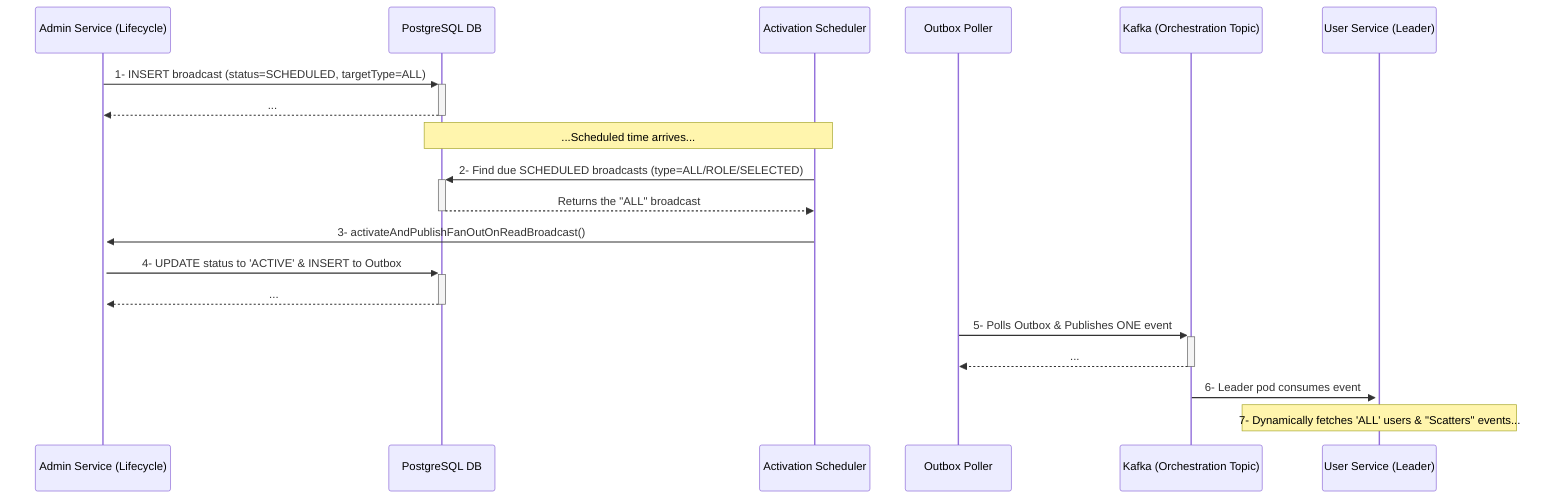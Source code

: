 sequenceDiagram
    participant AdminSvc as Admin Service (Lifecycle)
    participant DB as PostgreSQL DB
    participant ActivationScheduler as Activation Scheduler
    participant OutboxPoller as Outbox Poller
    participant KafkaOrchestration as Kafka (Orchestration Topic)
    participant Orchestrator as User Service (Leader)

    AdminSvc->>+DB: 1- INSERT broadcast (status=SCHEDULED, targetType=ALL)
    DB-->>-AdminSvc: ...

    Note over ActivationScheduler, DB: ...Scheduled time arrives...

    ActivationScheduler->>+DB: 2- Find due SCHEDULED broadcasts (type=ALL/ROLE/SELECTED)
    DB-->>-ActivationScheduler: Returns the "ALL" broadcast
    
    ActivationScheduler->>+AdminSvc: 3- activateAndPublishFanOutOnReadBroadcast()
    AdminSvc->>+DB: 4- UPDATE status to 'ACTIVE' & INSERT to Outbox
    DB-->>-AdminSvc: ...

    OutboxPoller->>+KafkaOrchestration: 5- Polls Outbox & Publishes ONE event
    KafkaOrchestration-->>-OutboxPoller: ...

    KafkaOrchestration->>+Orchestrator: 6- Leader pod consumes event
    Note over Orchestrator: 7- Dynamically fetches 'ALL' users & "Scatters" events...